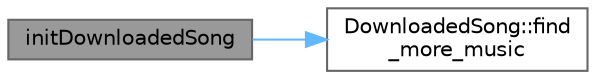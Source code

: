 digraph "initDownloadedSong"
{
 // LATEX_PDF_SIZE
  bgcolor="transparent";
  edge [fontname=Helvetica,fontsize=10,labelfontname=Helvetica,labelfontsize=10];
  node [fontname=Helvetica,fontsize=10,shape=box,height=0.2,width=0.4];
  rankdir="LR";
  Node1 [id="Node000001",label="initDownloadedSong",height=0.2,width=0.4,color="gray40", fillcolor="grey60", style="filled", fontcolor="black",tooltip="初始化已下载歌曲界面"];
  Node1 -> Node2 [id="edge1_Node000001_Node000002",color="steelblue1",style="solid",tooltip=" "];
  Node2 [id="Node000002",label="DownloadedSong::find\l_more_music",height=0.2,width=0.4,color="grey40", fillcolor="white", style="filled",URL="$class_downloaded_song.html#aa23356daca3ed71116d6ae55df2991f4",tooltip="搜索更多音乐信号"];
}

